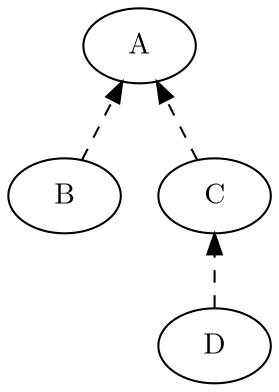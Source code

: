 digraph subclassingSubtyping {
	rankdir=BT
	margin=0
	A [fontname=LMRoman10]
	B [fontname=LMRoman10]
	C [fontname=LMRoman10]
	D [fontname=LMRoman10]
	B -> A [style=dashed]
	C -> A [style=dashed]
	D -> C [style=dashed]
}
